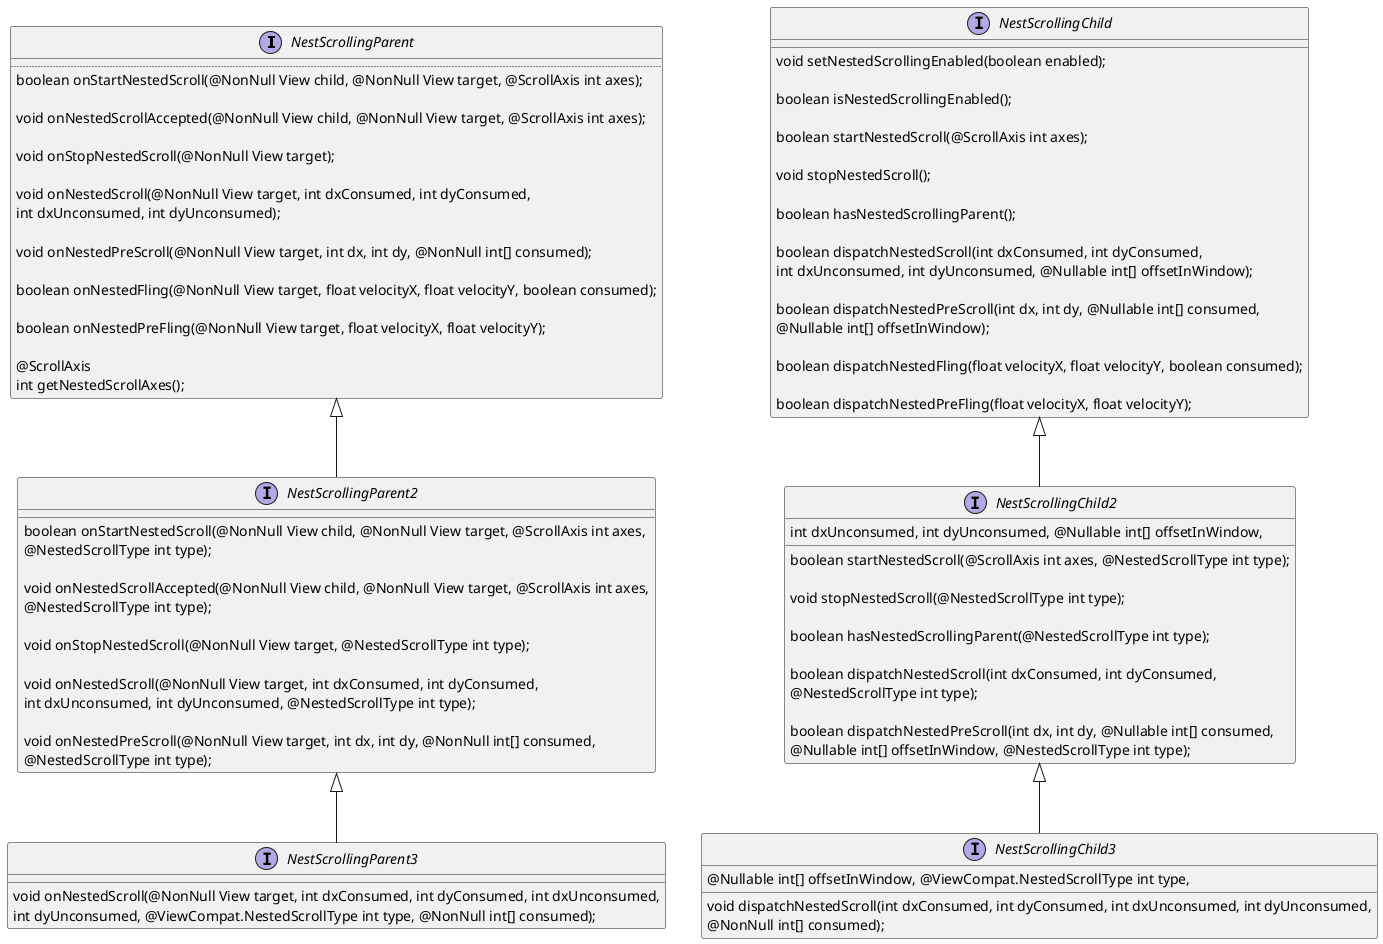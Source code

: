 @startuml

interface NestScrollingParent{
 ....
      boolean onStartNestedScroll(@NonNull View child, @NonNull View target, @ScrollAxis int axes);

      void onNestedScrollAccepted(@NonNull View child, @NonNull View target, @ScrollAxis int axes);

      void onStopNestedScroll(@NonNull View target);

      void onNestedScroll(@NonNull View target, int dxConsumed, int dyConsumed,
              int dxUnconsumed, int dyUnconsumed);

      void onNestedPreScroll(@NonNull View target, int dx, int dy, @NonNull int[] consumed);

      boolean onNestedFling(@NonNull View target, float velocityX, float velocityY, boolean consumed);

      boolean onNestedPreFling(@NonNull View target, float velocityX, float velocityY);

      @ScrollAxis
      int getNestedScrollAxes();
}
interface NestScrollingParent2{
    boolean onStartNestedScroll(@NonNull View child, @NonNull View target, @ScrollAxis int axes,
            @NestedScrollType int type);

    void onNestedScrollAccepted(@NonNull View child, @NonNull View target, @ScrollAxis int axes,
            @NestedScrollType int type);

    void onStopNestedScroll(@NonNull View target, @NestedScrollType int type);

    void onNestedScroll(@NonNull View target, int dxConsumed, int dyConsumed,
            int dxUnconsumed, int dyUnconsumed, @NestedScrollType int type);

    void onNestedPreScroll(@NonNull View target, int dx, int dy, @NonNull int[] consumed,
            @NestedScrollType int type);
}
interface NestScrollingParent3{
    void onNestedScroll(@NonNull View target, int dxConsumed, int dyConsumed, int dxUnconsumed,
            int dyUnconsumed, @ViewCompat.NestedScrollType int type, @NonNull int[] consumed);
}

NestScrollingParent <|-- NestScrollingParent2
NestScrollingParent2 <|-- NestScrollingParent3
interface NestScrollingChild{
    void setNestedScrollingEnabled(boolean enabled);

    boolean isNestedScrollingEnabled();

    boolean startNestedScroll(@ScrollAxis int axes);

    void stopNestedScroll();

    boolean hasNestedScrollingParent();

    boolean dispatchNestedScroll(int dxConsumed, int dyConsumed,
               int dxUnconsumed, int dyUnconsumed, @Nullable int[] offsetInWindow);

    boolean dispatchNestedPreScroll(int dx, int dy, @Nullable int[] consumed,
               @Nullable int[] offsetInWindow);

    boolean dispatchNestedFling(float velocityX, float velocityY, boolean consumed);

    boolean dispatchNestedPreFling(float velocityX, float velocityY);
}
interface NestScrollingChild2{

    boolean startNestedScroll(@ScrollAxis int axes, @NestedScrollType int type);

    void stopNestedScroll(@NestedScrollType int type);

    boolean hasNestedScrollingParent(@NestedScrollType int type);

    boolean dispatchNestedScroll(int dxConsumed, int dyConsumed,
            int dxUnconsumed, int dyUnconsumed, @Nullable int[] offsetInWindow,
            @NestedScrollType int type);

    boolean dispatchNestedPreScroll(int dx, int dy, @Nullable int[] consumed,
            @Nullable int[] offsetInWindow, @NestedScrollType int type);
}
interface NestScrollingChild3{
    void dispatchNestedScroll(int dxConsumed, int dyConsumed, int dxUnconsumed, int dyUnconsumed,
            @Nullable int[] offsetInWindow, @ViewCompat.NestedScrollType int type,
            @NonNull int[] consumed);
}

NestScrollingChild <|-- NestScrollingChild2
NestScrollingChild2 <|-- NestScrollingChild3

@enduml